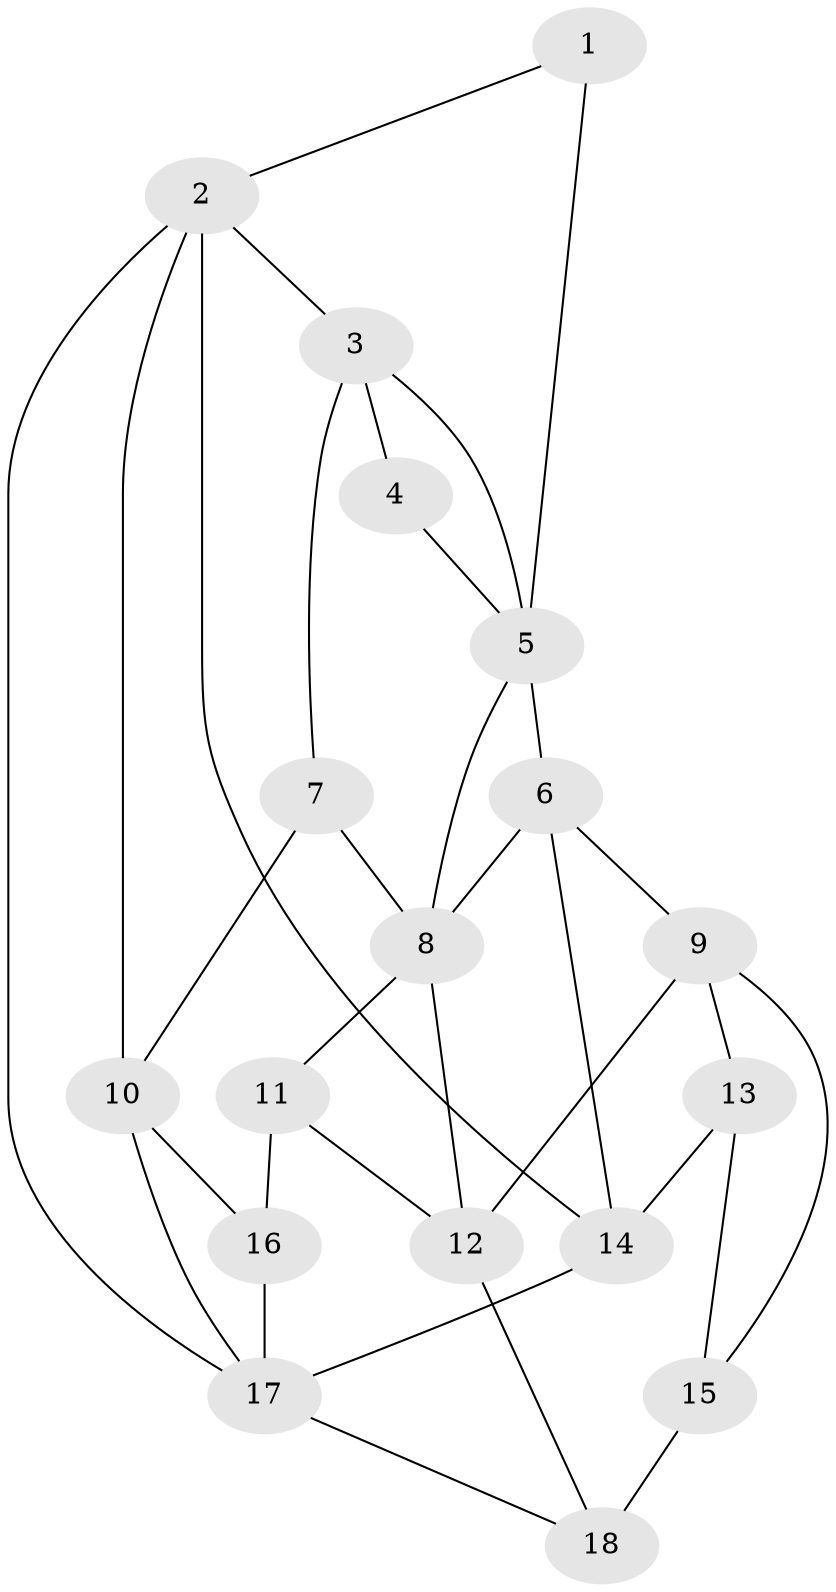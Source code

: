 // original degree distribution, {3: 0.05172413793103448, 5: 0.39655172413793105, 4: 0.27586206896551724, 6: 0.27586206896551724}
// Generated by graph-tools (version 1.1) at 2025/38/03/04/25 23:38:22]
// undirected, 18 vertices, 33 edges
graph export_dot {
  node [color=gray90,style=filled];
  1;
  2;
  3;
  4;
  5;
  6;
  7;
  8;
  9;
  10;
  11;
  12;
  13;
  14;
  15;
  16;
  17;
  18;
  1 -- 2 [weight=1.0];
  1 -- 5 [weight=2.0];
  2 -- 3 [weight=1.0];
  2 -- 10 [weight=1.0];
  2 -- 14 [weight=1.0];
  2 -- 17 [weight=1.0];
  3 -- 4 [weight=1.0];
  3 -- 5 [weight=1.0];
  3 -- 7 [weight=1.0];
  4 -- 5 [weight=1.0];
  5 -- 6 [weight=1.0];
  5 -- 8 [weight=1.0];
  6 -- 8 [weight=1.0];
  6 -- 9 [weight=1.0];
  6 -- 14 [weight=2.0];
  7 -- 8 [weight=2.0];
  7 -- 10 [weight=1.0];
  8 -- 11 [weight=1.0];
  8 -- 12 [weight=1.0];
  9 -- 12 [weight=1.0];
  9 -- 13 [weight=1.0];
  9 -- 15 [weight=1.0];
  10 -- 16 [weight=1.0];
  10 -- 17 [weight=1.0];
  11 -- 12 [weight=1.0];
  11 -- 16 [weight=1.0];
  12 -- 18 [weight=2.0];
  13 -- 14 [weight=2.0];
  13 -- 15 [weight=2.0];
  14 -- 17 [weight=1.0];
  15 -- 18 [weight=3.0];
  16 -- 17 [weight=2.0];
  17 -- 18 [weight=1.0];
}
